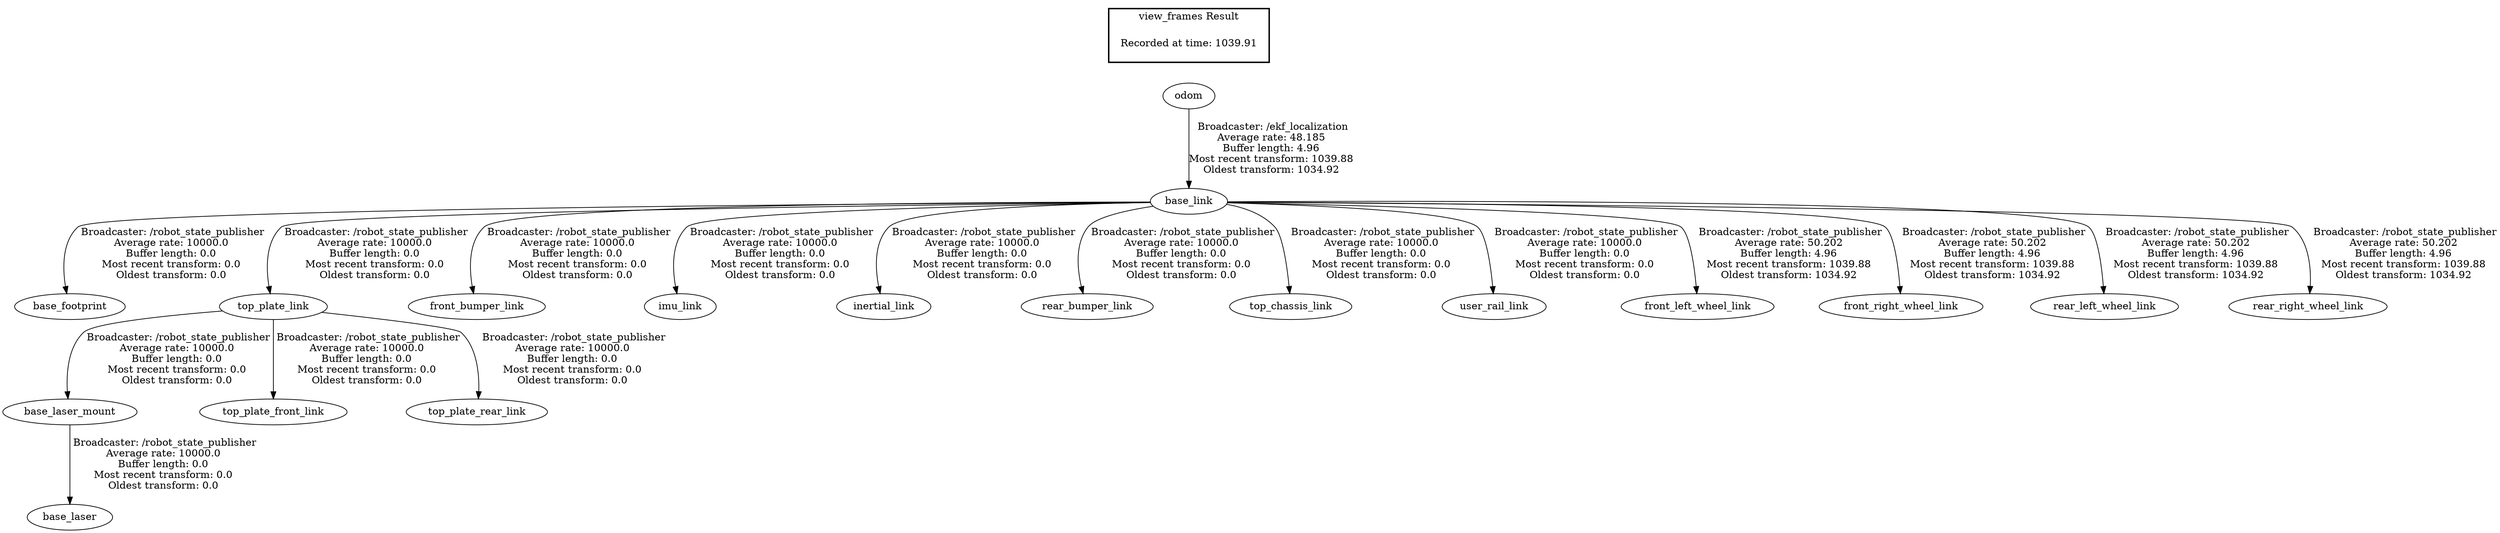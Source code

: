 digraph G {
"base_link" -> "base_footprint"[label=" Broadcaster: /robot_state_publisher\nAverage rate: 10000.0\nBuffer length: 0.0\nMost recent transform: 0.0\nOldest transform: 0.0\n"];
"odom" -> "base_link"[label=" Broadcaster: /ekf_localization\nAverage rate: 48.185\nBuffer length: 4.96\nMost recent transform: 1039.88\nOldest transform: 1034.92\n"];
"base_laser_mount" -> "base_laser"[label=" Broadcaster: /robot_state_publisher\nAverage rate: 10000.0\nBuffer length: 0.0\nMost recent transform: 0.0\nOldest transform: 0.0\n"];
"top_plate_link" -> "base_laser_mount"[label=" Broadcaster: /robot_state_publisher\nAverage rate: 10000.0\nBuffer length: 0.0\nMost recent transform: 0.0\nOldest transform: 0.0\n"];
"base_link" -> "front_bumper_link"[label=" Broadcaster: /robot_state_publisher\nAverage rate: 10000.0\nBuffer length: 0.0\nMost recent transform: 0.0\nOldest transform: 0.0\n"];
"base_link" -> "imu_link"[label=" Broadcaster: /robot_state_publisher\nAverage rate: 10000.0\nBuffer length: 0.0\nMost recent transform: 0.0\nOldest transform: 0.0\n"];
"base_link" -> "inertial_link"[label=" Broadcaster: /robot_state_publisher\nAverage rate: 10000.0\nBuffer length: 0.0\nMost recent transform: 0.0\nOldest transform: 0.0\n"];
"base_link" -> "top_plate_link"[label=" Broadcaster: /robot_state_publisher\nAverage rate: 10000.0\nBuffer length: 0.0\nMost recent transform: 0.0\nOldest transform: 0.0\n"];
"base_link" -> "rear_bumper_link"[label=" Broadcaster: /robot_state_publisher\nAverage rate: 10000.0\nBuffer length: 0.0\nMost recent transform: 0.0\nOldest transform: 0.0\n"];
"base_link" -> "top_chassis_link"[label=" Broadcaster: /robot_state_publisher\nAverage rate: 10000.0\nBuffer length: 0.0\nMost recent transform: 0.0\nOldest transform: 0.0\n"];
"top_plate_link" -> "top_plate_front_link"[label=" Broadcaster: /robot_state_publisher\nAverage rate: 10000.0\nBuffer length: 0.0\nMost recent transform: 0.0\nOldest transform: 0.0\n"];
"top_plate_link" -> "top_plate_rear_link"[label=" Broadcaster: /robot_state_publisher\nAverage rate: 10000.0\nBuffer length: 0.0\nMost recent transform: 0.0\nOldest transform: 0.0\n"];
"base_link" -> "user_rail_link"[label=" Broadcaster: /robot_state_publisher\nAverage rate: 10000.0\nBuffer length: 0.0\nMost recent transform: 0.0\nOldest transform: 0.0\n"];
"base_link" -> "front_left_wheel_link"[label=" Broadcaster: /robot_state_publisher\nAverage rate: 50.202\nBuffer length: 4.96\nMost recent transform: 1039.88\nOldest transform: 1034.92\n"];
"base_link" -> "front_right_wheel_link"[label=" Broadcaster: /robot_state_publisher\nAverage rate: 50.202\nBuffer length: 4.96\nMost recent transform: 1039.88\nOldest transform: 1034.92\n"];
"base_link" -> "rear_left_wheel_link"[label=" Broadcaster: /robot_state_publisher\nAverage rate: 50.202\nBuffer length: 4.96\nMost recent transform: 1039.88\nOldest transform: 1034.92\n"];
"base_link" -> "rear_right_wheel_link"[label=" Broadcaster: /robot_state_publisher\nAverage rate: 50.202\nBuffer length: 4.96\nMost recent transform: 1039.88\nOldest transform: 1034.92\n"];
edge [style=invis];
 subgraph cluster_legend { style=bold; color=black; label ="view_frames Result";
"Recorded at time: 1039.91"[ shape=plaintext ] ;
}->"odom";
}